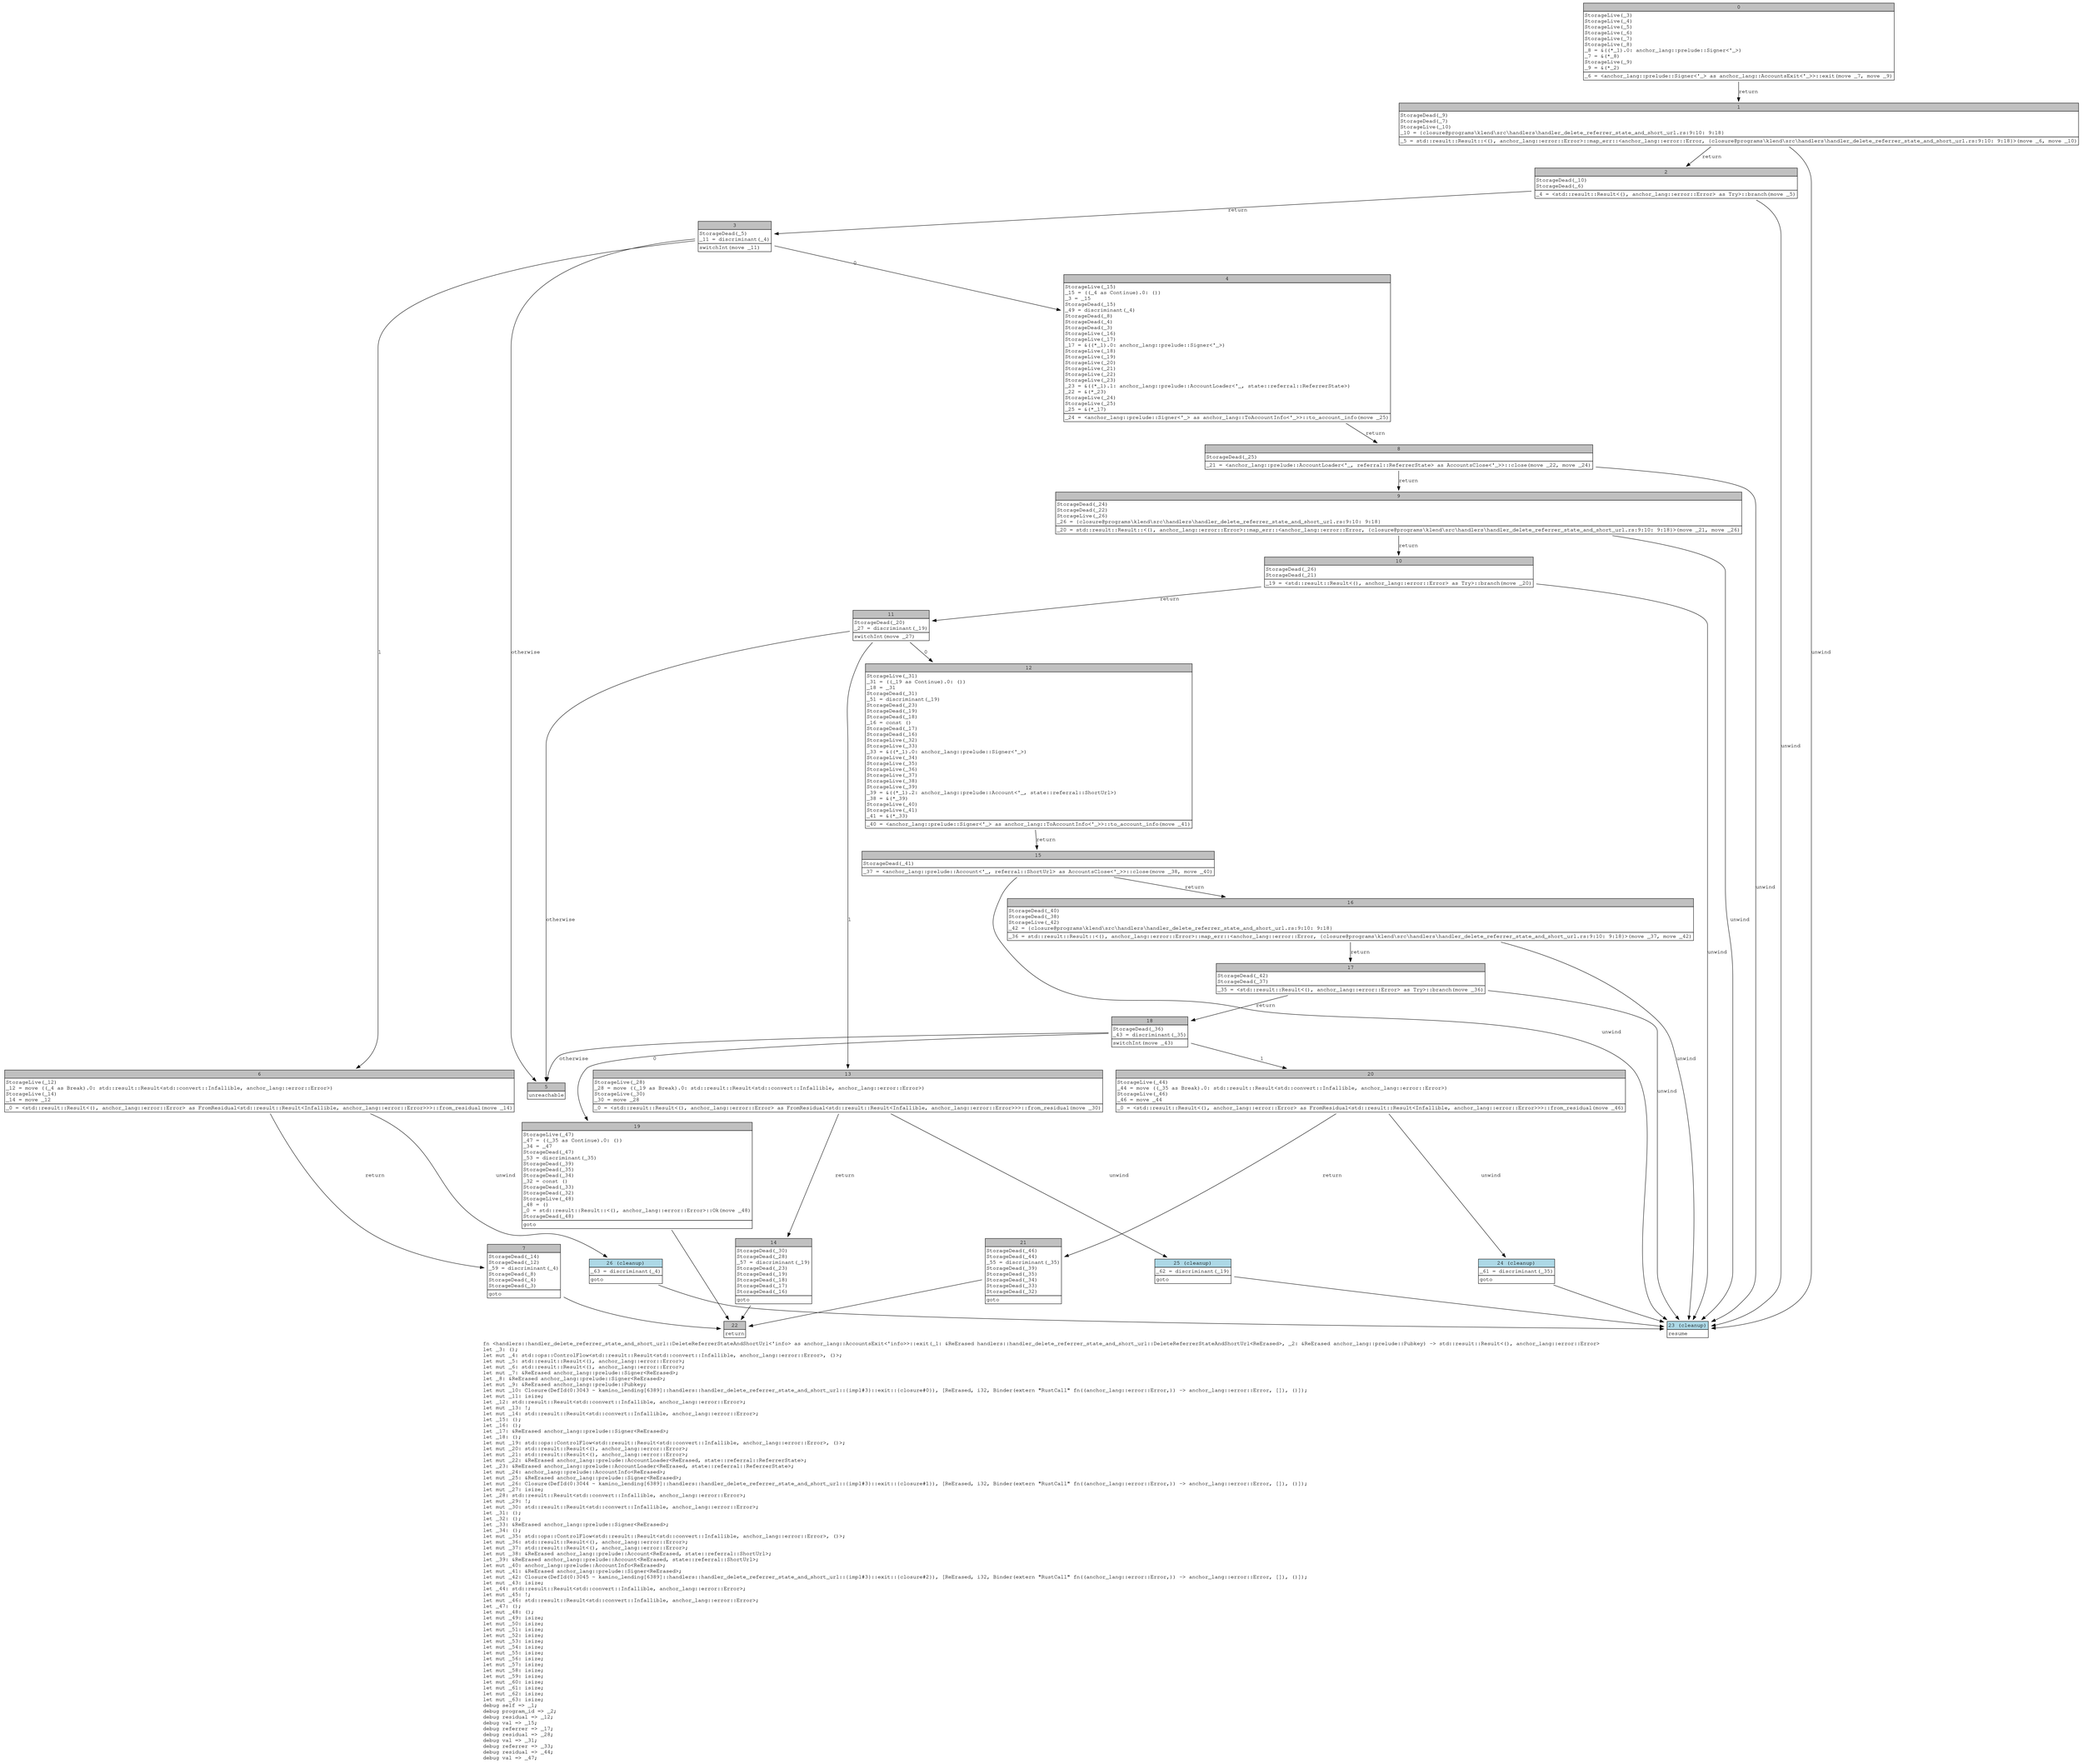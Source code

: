 digraph Mir_0_3042 {
    graph [fontname="Courier, monospace"];
    node [fontname="Courier, monospace"];
    edge [fontname="Courier, monospace"];
    label=<fn &lt;handlers::handler_delete_referrer_state_and_short_url::DeleteReferrerStateAndShortUrl&lt;'info&gt; as anchor_lang::AccountsExit&lt;'info&gt;&gt;::exit(_1: &amp;ReErased handlers::handler_delete_referrer_state_and_short_url::DeleteReferrerStateAndShortUrl&lt;ReErased&gt;, _2: &amp;ReErased anchor_lang::prelude::Pubkey) -&gt; std::result::Result&lt;(), anchor_lang::error::Error&gt;<br align="left"/>let _3: ();<br align="left"/>let mut _4: std::ops::ControlFlow&lt;std::result::Result&lt;std::convert::Infallible, anchor_lang::error::Error&gt;, ()&gt;;<br align="left"/>let mut _5: std::result::Result&lt;(), anchor_lang::error::Error&gt;;<br align="left"/>let mut _6: std::result::Result&lt;(), anchor_lang::error::Error&gt;;<br align="left"/>let mut _7: &amp;ReErased anchor_lang::prelude::Signer&lt;ReErased&gt;;<br align="left"/>let _8: &amp;ReErased anchor_lang::prelude::Signer&lt;ReErased&gt;;<br align="left"/>let mut _9: &amp;ReErased anchor_lang::prelude::Pubkey;<br align="left"/>let mut _10: Closure(DefId(0:3043 ~ kamino_lending[6389]::handlers::handler_delete_referrer_state_and_short_url::{impl#3}::exit::{closure#0}), [ReErased, i32, Binder(extern &quot;RustCall&quot; fn((anchor_lang::error::Error,)) -&gt; anchor_lang::error::Error, []), ()]);<br align="left"/>let mut _11: isize;<br align="left"/>let _12: std::result::Result&lt;std::convert::Infallible, anchor_lang::error::Error&gt;;<br align="left"/>let mut _13: !;<br align="left"/>let mut _14: std::result::Result&lt;std::convert::Infallible, anchor_lang::error::Error&gt;;<br align="left"/>let _15: ();<br align="left"/>let _16: ();<br align="left"/>let _17: &amp;ReErased anchor_lang::prelude::Signer&lt;ReErased&gt;;<br align="left"/>let _18: ();<br align="left"/>let mut _19: std::ops::ControlFlow&lt;std::result::Result&lt;std::convert::Infallible, anchor_lang::error::Error&gt;, ()&gt;;<br align="left"/>let mut _20: std::result::Result&lt;(), anchor_lang::error::Error&gt;;<br align="left"/>let mut _21: std::result::Result&lt;(), anchor_lang::error::Error&gt;;<br align="left"/>let mut _22: &amp;ReErased anchor_lang::prelude::AccountLoader&lt;ReErased, state::referral::ReferrerState&gt;;<br align="left"/>let _23: &amp;ReErased anchor_lang::prelude::AccountLoader&lt;ReErased, state::referral::ReferrerState&gt;;<br align="left"/>let mut _24: anchor_lang::prelude::AccountInfo&lt;ReErased&gt;;<br align="left"/>let mut _25: &amp;ReErased anchor_lang::prelude::Signer&lt;ReErased&gt;;<br align="left"/>let mut _26: Closure(DefId(0:3044 ~ kamino_lending[6389]::handlers::handler_delete_referrer_state_and_short_url::{impl#3}::exit::{closure#1}), [ReErased, i32, Binder(extern &quot;RustCall&quot; fn((anchor_lang::error::Error,)) -&gt; anchor_lang::error::Error, []), ()]);<br align="left"/>let mut _27: isize;<br align="left"/>let _28: std::result::Result&lt;std::convert::Infallible, anchor_lang::error::Error&gt;;<br align="left"/>let mut _29: !;<br align="left"/>let mut _30: std::result::Result&lt;std::convert::Infallible, anchor_lang::error::Error&gt;;<br align="left"/>let _31: ();<br align="left"/>let _32: ();<br align="left"/>let _33: &amp;ReErased anchor_lang::prelude::Signer&lt;ReErased&gt;;<br align="left"/>let _34: ();<br align="left"/>let mut _35: std::ops::ControlFlow&lt;std::result::Result&lt;std::convert::Infallible, anchor_lang::error::Error&gt;, ()&gt;;<br align="left"/>let mut _36: std::result::Result&lt;(), anchor_lang::error::Error&gt;;<br align="left"/>let mut _37: std::result::Result&lt;(), anchor_lang::error::Error&gt;;<br align="left"/>let mut _38: &amp;ReErased anchor_lang::prelude::Account&lt;ReErased, state::referral::ShortUrl&gt;;<br align="left"/>let _39: &amp;ReErased anchor_lang::prelude::Account&lt;ReErased, state::referral::ShortUrl&gt;;<br align="left"/>let mut _40: anchor_lang::prelude::AccountInfo&lt;ReErased&gt;;<br align="left"/>let mut _41: &amp;ReErased anchor_lang::prelude::Signer&lt;ReErased&gt;;<br align="left"/>let mut _42: Closure(DefId(0:3045 ~ kamino_lending[6389]::handlers::handler_delete_referrer_state_and_short_url::{impl#3}::exit::{closure#2}), [ReErased, i32, Binder(extern &quot;RustCall&quot; fn((anchor_lang::error::Error,)) -&gt; anchor_lang::error::Error, []), ()]);<br align="left"/>let mut _43: isize;<br align="left"/>let _44: std::result::Result&lt;std::convert::Infallible, anchor_lang::error::Error&gt;;<br align="left"/>let mut _45: !;<br align="left"/>let mut _46: std::result::Result&lt;std::convert::Infallible, anchor_lang::error::Error&gt;;<br align="left"/>let _47: ();<br align="left"/>let mut _48: ();<br align="left"/>let mut _49: isize;<br align="left"/>let mut _50: isize;<br align="left"/>let mut _51: isize;<br align="left"/>let mut _52: isize;<br align="left"/>let mut _53: isize;<br align="left"/>let mut _54: isize;<br align="left"/>let mut _55: isize;<br align="left"/>let mut _56: isize;<br align="left"/>let mut _57: isize;<br align="left"/>let mut _58: isize;<br align="left"/>let mut _59: isize;<br align="left"/>let mut _60: isize;<br align="left"/>let mut _61: isize;<br align="left"/>let mut _62: isize;<br align="left"/>let mut _63: isize;<br align="left"/>debug self =&gt; _1;<br align="left"/>debug program_id =&gt; _2;<br align="left"/>debug residual =&gt; _12;<br align="left"/>debug val =&gt; _15;<br align="left"/>debug referrer =&gt; _17;<br align="left"/>debug residual =&gt; _28;<br align="left"/>debug val =&gt; _31;<br align="left"/>debug referrer =&gt; _33;<br align="left"/>debug residual =&gt; _44;<br align="left"/>debug val =&gt; _47;<br align="left"/>>;
    bb0__0_3042 [shape="none", label=<<table border="0" cellborder="1" cellspacing="0"><tr><td bgcolor="gray" align="center" colspan="1">0</td></tr><tr><td align="left" balign="left">StorageLive(_3)<br/>StorageLive(_4)<br/>StorageLive(_5)<br/>StorageLive(_6)<br/>StorageLive(_7)<br/>StorageLive(_8)<br/>_8 = &amp;((*_1).0: anchor_lang::prelude::Signer&lt;'_&gt;)<br/>_7 = &amp;(*_8)<br/>StorageLive(_9)<br/>_9 = &amp;(*_2)<br/></td></tr><tr><td align="left">_6 = &lt;anchor_lang::prelude::Signer&lt;'_&gt; as anchor_lang::AccountsExit&lt;'_&gt;&gt;::exit(move _7, move _9)</td></tr></table>>];
    bb1__0_3042 [shape="none", label=<<table border="0" cellborder="1" cellspacing="0"><tr><td bgcolor="gray" align="center" colspan="1">1</td></tr><tr><td align="left" balign="left">StorageDead(_9)<br/>StorageDead(_7)<br/>StorageLive(_10)<br/>_10 = {closure@programs\klend\src\handlers\handler_delete_referrer_state_and_short_url.rs:9:10: 9:18}<br/></td></tr><tr><td align="left">_5 = std::result::Result::&lt;(), anchor_lang::error::Error&gt;::map_err::&lt;anchor_lang::error::Error, {closure@programs\klend\src\handlers\handler_delete_referrer_state_and_short_url.rs:9:10: 9:18}&gt;(move _6, move _10)</td></tr></table>>];
    bb2__0_3042 [shape="none", label=<<table border="0" cellborder="1" cellspacing="0"><tr><td bgcolor="gray" align="center" colspan="1">2</td></tr><tr><td align="left" balign="left">StorageDead(_10)<br/>StorageDead(_6)<br/></td></tr><tr><td align="left">_4 = &lt;std::result::Result&lt;(), anchor_lang::error::Error&gt; as Try&gt;::branch(move _5)</td></tr></table>>];
    bb3__0_3042 [shape="none", label=<<table border="0" cellborder="1" cellspacing="0"><tr><td bgcolor="gray" align="center" colspan="1">3</td></tr><tr><td align="left" balign="left">StorageDead(_5)<br/>_11 = discriminant(_4)<br/></td></tr><tr><td align="left">switchInt(move _11)</td></tr></table>>];
    bb4__0_3042 [shape="none", label=<<table border="0" cellborder="1" cellspacing="0"><tr><td bgcolor="gray" align="center" colspan="1">4</td></tr><tr><td align="left" balign="left">StorageLive(_15)<br/>_15 = ((_4 as Continue).0: ())<br/>_3 = _15<br/>StorageDead(_15)<br/>_49 = discriminant(_4)<br/>StorageDead(_8)<br/>StorageDead(_4)<br/>StorageDead(_3)<br/>StorageLive(_16)<br/>StorageLive(_17)<br/>_17 = &amp;((*_1).0: anchor_lang::prelude::Signer&lt;'_&gt;)<br/>StorageLive(_18)<br/>StorageLive(_19)<br/>StorageLive(_20)<br/>StorageLive(_21)<br/>StorageLive(_22)<br/>StorageLive(_23)<br/>_23 = &amp;((*_1).1: anchor_lang::prelude::AccountLoader&lt;'_, state::referral::ReferrerState&gt;)<br/>_22 = &amp;(*_23)<br/>StorageLive(_24)<br/>StorageLive(_25)<br/>_25 = &amp;(*_17)<br/></td></tr><tr><td align="left">_24 = &lt;anchor_lang::prelude::Signer&lt;'_&gt; as anchor_lang::ToAccountInfo&lt;'_&gt;&gt;::to_account_info(move _25)</td></tr></table>>];
    bb5__0_3042 [shape="none", label=<<table border="0" cellborder="1" cellspacing="0"><tr><td bgcolor="gray" align="center" colspan="1">5</td></tr><tr><td align="left">unreachable</td></tr></table>>];
    bb6__0_3042 [shape="none", label=<<table border="0" cellborder="1" cellspacing="0"><tr><td bgcolor="gray" align="center" colspan="1">6</td></tr><tr><td align="left" balign="left">StorageLive(_12)<br/>_12 = move ((_4 as Break).0: std::result::Result&lt;std::convert::Infallible, anchor_lang::error::Error&gt;)<br/>StorageLive(_14)<br/>_14 = move _12<br/></td></tr><tr><td align="left">_0 = &lt;std::result::Result&lt;(), anchor_lang::error::Error&gt; as FromResidual&lt;std::result::Result&lt;Infallible, anchor_lang::error::Error&gt;&gt;&gt;::from_residual(move _14)</td></tr></table>>];
    bb7__0_3042 [shape="none", label=<<table border="0" cellborder="1" cellspacing="0"><tr><td bgcolor="gray" align="center" colspan="1">7</td></tr><tr><td align="left" balign="left">StorageDead(_14)<br/>StorageDead(_12)<br/>_59 = discriminant(_4)<br/>StorageDead(_8)<br/>StorageDead(_4)<br/>StorageDead(_3)<br/></td></tr><tr><td align="left">goto</td></tr></table>>];
    bb8__0_3042 [shape="none", label=<<table border="0" cellborder="1" cellspacing="0"><tr><td bgcolor="gray" align="center" colspan="1">8</td></tr><tr><td align="left" balign="left">StorageDead(_25)<br/></td></tr><tr><td align="left">_21 = &lt;anchor_lang::prelude::AccountLoader&lt;'_, referral::ReferrerState&gt; as AccountsClose&lt;'_&gt;&gt;::close(move _22, move _24)</td></tr></table>>];
    bb9__0_3042 [shape="none", label=<<table border="0" cellborder="1" cellspacing="0"><tr><td bgcolor="gray" align="center" colspan="1">9</td></tr><tr><td align="left" balign="left">StorageDead(_24)<br/>StorageDead(_22)<br/>StorageLive(_26)<br/>_26 = {closure@programs\klend\src\handlers\handler_delete_referrer_state_and_short_url.rs:9:10: 9:18}<br/></td></tr><tr><td align="left">_20 = std::result::Result::&lt;(), anchor_lang::error::Error&gt;::map_err::&lt;anchor_lang::error::Error, {closure@programs\klend\src\handlers\handler_delete_referrer_state_and_short_url.rs:9:10: 9:18}&gt;(move _21, move _26)</td></tr></table>>];
    bb10__0_3042 [shape="none", label=<<table border="0" cellborder="1" cellspacing="0"><tr><td bgcolor="gray" align="center" colspan="1">10</td></tr><tr><td align="left" balign="left">StorageDead(_26)<br/>StorageDead(_21)<br/></td></tr><tr><td align="left">_19 = &lt;std::result::Result&lt;(), anchor_lang::error::Error&gt; as Try&gt;::branch(move _20)</td></tr></table>>];
    bb11__0_3042 [shape="none", label=<<table border="0" cellborder="1" cellspacing="0"><tr><td bgcolor="gray" align="center" colspan="1">11</td></tr><tr><td align="left" balign="left">StorageDead(_20)<br/>_27 = discriminant(_19)<br/></td></tr><tr><td align="left">switchInt(move _27)</td></tr></table>>];
    bb12__0_3042 [shape="none", label=<<table border="0" cellborder="1" cellspacing="0"><tr><td bgcolor="gray" align="center" colspan="1">12</td></tr><tr><td align="left" balign="left">StorageLive(_31)<br/>_31 = ((_19 as Continue).0: ())<br/>_18 = _31<br/>StorageDead(_31)<br/>_51 = discriminant(_19)<br/>StorageDead(_23)<br/>StorageDead(_19)<br/>StorageDead(_18)<br/>_16 = const ()<br/>StorageDead(_17)<br/>StorageDead(_16)<br/>StorageLive(_32)<br/>StorageLive(_33)<br/>_33 = &amp;((*_1).0: anchor_lang::prelude::Signer&lt;'_&gt;)<br/>StorageLive(_34)<br/>StorageLive(_35)<br/>StorageLive(_36)<br/>StorageLive(_37)<br/>StorageLive(_38)<br/>StorageLive(_39)<br/>_39 = &amp;((*_1).2: anchor_lang::prelude::Account&lt;'_, state::referral::ShortUrl&gt;)<br/>_38 = &amp;(*_39)<br/>StorageLive(_40)<br/>StorageLive(_41)<br/>_41 = &amp;(*_33)<br/></td></tr><tr><td align="left">_40 = &lt;anchor_lang::prelude::Signer&lt;'_&gt; as anchor_lang::ToAccountInfo&lt;'_&gt;&gt;::to_account_info(move _41)</td></tr></table>>];
    bb13__0_3042 [shape="none", label=<<table border="0" cellborder="1" cellspacing="0"><tr><td bgcolor="gray" align="center" colspan="1">13</td></tr><tr><td align="left" balign="left">StorageLive(_28)<br/>_28 = move ((_19 as Break).0: std::result::Result&lt;std::convert::Infallible, anchor_lang::error::Error&gt;)<br/>StorageLive(_30)<br/>_30 = move _28<br/></td></tr><tr><td align="left">_0 = &lt;std::result::Result&lt;(), anchor_lang::error::Error&gt; as FromResidual&lt;std::result::Result&lt;Infallible, anchor_lang::error::Error&gt;&gt;&gt;::from_residual(move _30)</td></tr></table>>];
    bb14__0_3042 [shape="none", label=<<table border="0" cellborder="1" cellspacing="0"><tr><td bgcolor="gray" align="center" colspan="1">14</td></tr><tr><td align="left" balign="left">StorageDead(_30)<br/>StorageDead(_28)<br/>_57 = discriminant(_19)<br/>StorageDead(_23)<br/>StorageDead(_19)<br/>StorageDead(_18)<br/>StorageDead(_17)<br/>StorageDead(_16)<br/></td></tr><tr><td align="left">goto</td></tr></table>>];
    bb15__0_3042 [shape="none", label=<<table border="0" cellborder="1" cellspacing="0"><tr><td bgcolor="gray" align="center" colspan="1">15</td></tr><tr><td align="left" balign="left">StorageDead(_41)<br/></td></tr><tr><td align="left">_37 = &lt;anchor_lang::prelude::Account&lt;'_, referral::ShortUrl&gt; as AccountsClose&lt;'_&gt;&gt;::close(move _38, move _40)</td></tr></table>>];
    bb16__0_3042 [shape="none", label=<<table border="0" cellborder="1" cellspacing="0"><tr><td bgcolor="gray" align="center" colspan="1">16</td></tr><tr><td align="left" balign="left">StorageDead(_40)<br/>StorageDead(_38)<br/>StorageLive(_42)<br/>_42 = {closure@programs\klend\src\handlers\handler_delete_referrer_state_and_short_url.rs:9:10: 9:18}<br/></td></tr><tr><td align="left">_36 = std::result::Result::&lt;(), anchor_lang::error::Error&gt;::map_err::&lt;anchor_lang::error::Error, {closure@programs\klend\src\handlers\handler_delete_referrer_state_and_short_url.rs:9:10: 9:18}&gt;(move _37, move _42)</td></tr></table>>];
    bb17__0_3042 [shape="none", label=<<table border="0" cellborder="1" cellspacing="0"><tr><td bgcolor="gray" align="center" colspan="1">17</td></tr><tr><td align="left" balign="left">StorageDead(_42)<br/>StorageDead(_37)<br/></td></tr><tr><td align="left">_35 = &lt;std::result::Result&lt;(), anchor_lang::error::Error&gt; as Try&gt;::branch(move _36)</td></tr></table>>];
    bb18__0_3042 [shape="none", label=<<table border="0" cellborder="1" cellspacing="0"><tr><td bgcolor="gray" align="center" colspan="1">18</td></tr><tr><td align="left" balign="left">StorageDead(_36)<br/>_43 = discriminant(_35)<br/></td></tr><tr><td align="left">switchInt(move _43)</td></tr></table>>];
    bb19__0_3042 [shape="none", label=<<table border="0" cellborder="1" cellspacing="0"><tr><td bgcolor="gray" align="center" colspan="1">19</td></tr><tr><td align="left" balign="left">StorageLive(_47)<br/>_47 = ((_35 as Continue).0: ())<br/>_34 = _47<br/>StorageDead(_47)<br/>_53 = discriminant(_35)<br/>StorageDead(_39)<br/>StorageDead(_35)<br/>StorageDead(_34)<br/>_32 = const ()<br/>StorageDead(_33)<br/>StorageDead(_32)<br/>StorageLive(_48)<br/>_48 = ()<br/>_0 = std::result::Result::&lt;(), anchor_lang::error::Error&gt;::Ok(move _48)<br/>StorageDead(_48)<br/></td></tr><tr><td align="left">goto</td></tr></table>>];
    bb20__0_3042 [shape="none", label=<<table border="0" cellborder="1" cellspacing="0"><tr><td bgcolor="gray" align="center" colspan="1">20</td></tr><tr><td align="left" balign="left">StorageLive(_44)<br/>_44 = move ((_35 as Break).0: std::result::Result&lt;std::convert::Infallible, anchor_lang::error::Error&gt;)<br/>StorageLive(_46)<br/>_46 = move _44<br/></td></tr><tr><td align="left">_0 = &lt;std::result::Result&lt;(), anchor_lang::error::Error&gt; as FromResidual&lt;std::result::Result&lt;Infallible, anchor_lang::error::Error&gt;&gt;&gt;::from_residual(move _46)</td></tr></table>>];
    bb21__0_3042 [shape="none", label=<<table border="0" cellborder="1" cellspacing="0"><tr><td bgcolor="gray" align="center" colspan="1">21</td></tr><tr><td align="left" balign="left">StorageDead(_46)<br/>StorageDead(_44)<br/>_55 = discriminant(_35)<br/>StorageDead(_39)<br/>StorageDead(_35)<br/>StorageDead(_34)<br/>StorageDead(_33)<br/>StorageDead(_32)<br/></td></tr><tr><td align="left">goto</td></tr></table>>];
    bb22__0_3042 [shape="none", label=<<table border="0" cellborder="1" cellspacing="0"><tr><td bgcolor="gray" align="center" colspan="1">22</td></tr><tr><td align="left">return</td></tr></table>>];
    bb23__0_3042 [shape="none", label=<<table border="0" cellborder="1" cellspacing="0"><tr><td bgcolor="lightblue" align="center" colspan="1">23 (cleanup)</td></tr><tr><td align="left">resume</td></tr></table>>];
    bb24__0_3042 [shape="none", label=<<table border="0" cellborder="1" cellspacing="0"><tr><td bgcolor="lightblue" align="center" colspan="1">24 (cleanup)</td></tr><tr><td align="left" balign="left">_61 = discriminant(_35)<br/></td></tr><tr><td align="left">goto</td></tr></table>>];
    bb25__0_3042 [shape="none", label=<<table border="0" cellborder="1" cellspacing="0"><tr><td bgcolor="lightblue" align="center" colspan="1">25 (cleanup)</td></tr><tr><td align="left" balign="left">_62 = discriminant(_19)<br/></td></tr><tr><td align="left">goto</td></tr></table>>];
    bb26__0_3042 [shape="none", label=<<table border="0" cellborder="1" cellspacing="0"><tr><td bgcolor="lightblue" align="center" colspan="1">26 (cleanup)</td></tr><tr><td align="left" balign="left">_63 = discriminant(_4)<br/></td></tr><tr><td align="left">goto</td></tr></table>>];
    bb0__0_3042 -> bb1__0_3042 [label="return"];
    bb1__0_3042 -> bb2__0_3042 [label="return"];
    bb1__0_3042 -> bb23__0_3042 [label="unwind"];
    bb2__0_3042 -> bb3__0_3042 [label="return"];
    bb2__0_3042 -> bb23__0_3042 [label="unwind"];
    bb3__0_3042 -> bb4__0_3042 [label="0"];
    bb3__0_3042 -> bb6__0_3042 [label="1"];
    bb3__0_3042 -> bb5__0_3042 [label="otherwise"];
    bb4__0_3042 -> bb8__0_3042 [label="return"];
    bb6__0_3042 -> bb7__0_3042 [label="return"];
    bb6__0_3042 -> bb26__0_3042 [label="unwind"];
    bb7__0_3042 -> bb22__0_3042 [label=""];
    bb8__0_3042 -> bb9__0_3042 [label="return"];
    bb8__0_3042 -> bb23__0_3042 [label="unwind"];
    bb9__0_3042 -> bb10__0_3042 [label="return"];
    bb9__0_3042 -> bb23__0_3042 [label="unwind"];
    bb10__0_3042 -> bb11__0_3042 [label="return"];
    bb10__0_3042 -> bb23__0_3042 [label="unwind"];
    bb11__0_3042 -> bb12__0_3042 [label="0"];
    bb11__0_3042 -> bb13__0_3042 [label="1"];
    bb11__0_3042 -> bb5__0_3042 [label="otherwise"];
    bb12__0_3042 -> bb15__0_3042 [label="return"];
    bb13__0_3042 -> bb14__0_3042 [label="return"];
    bb13__0_3042 -> bb25__0_3042 [label="unwind"];
    bb14__0_3042 -> bb22__0_3042 [label=""];
    bb15__0_3042 -> bb16__0_3042 [label="return"];
    bb15__0_3042 -> bb23__0_3042 [label="unwind"];
    bb16__0_3042 -> bb17__0_3042 [label="return"];
    bb16__0_3042 -> bb23__0_3042 [label="unwind"];
    bb17__0_3042 -> bb18__0_3042 [label="return"];
    bb17__0_3042 -> bb23__0_3042 [label="unwind"];
    bb18__0_3042 -> bb19__0_3042 [label="0"];
    bb18__0_3042 -> bb20__0_3042 [label="1"];
    bb18__0_3042 -> bb5__0_3042 [label="otherwise"];
    bb19__0_3042 -> bb22__0_3042 [label=""];
    bb20__0_3042 -> bb21__0_3042 [label="return"];
    bb20__0_3042 -> bb24__0_3042 [label="unwind"];
    bb21__0_3042 -> bb22__0_3042 [label=""];
    bb24__0_3042 -> bb23__0_3042 [label=""];
    bb25__0_3042 -> bb23__0_3042 [label=""];
    bb26__0_3042 -> bb23__0_3042 [label=""];
}
